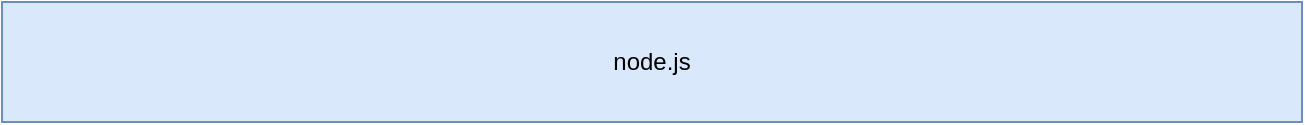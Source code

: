 <mxfile version="14.6.3" type="github">
  <diagram name="Page-1" id="9f46799a-70d6-7492-0946-bef42562c5a5">
    <mxGraphModel dx="1080" dy="642" grid="1" gridSize="10" guides="1" tooltips="1" connect="1" arrows="1" fold="1" page="1" pageScale="1" pageWidth="1100" pageHeight="850" background="#ffffff" math="0" shadow="0">
      <root>
        <mxCell id="0" />
        <mxCell id="1" parent="0" />
        <mxCell id="wCZ5rFtVHQDufWLxEVxJ-3" value="node.js" style="rounded=0;whiteSpace=wrap;html=1;fillColor=#dae8fc;strokeColor=#6c8ebf;" vertex="1" parent="1">
          <mxGeometry x="260" y="460" width="650" height="60" as="geometry" />
        </mxCell>
      </root>
    </mxGraphModel>
  </diagram>
</mxfile>
